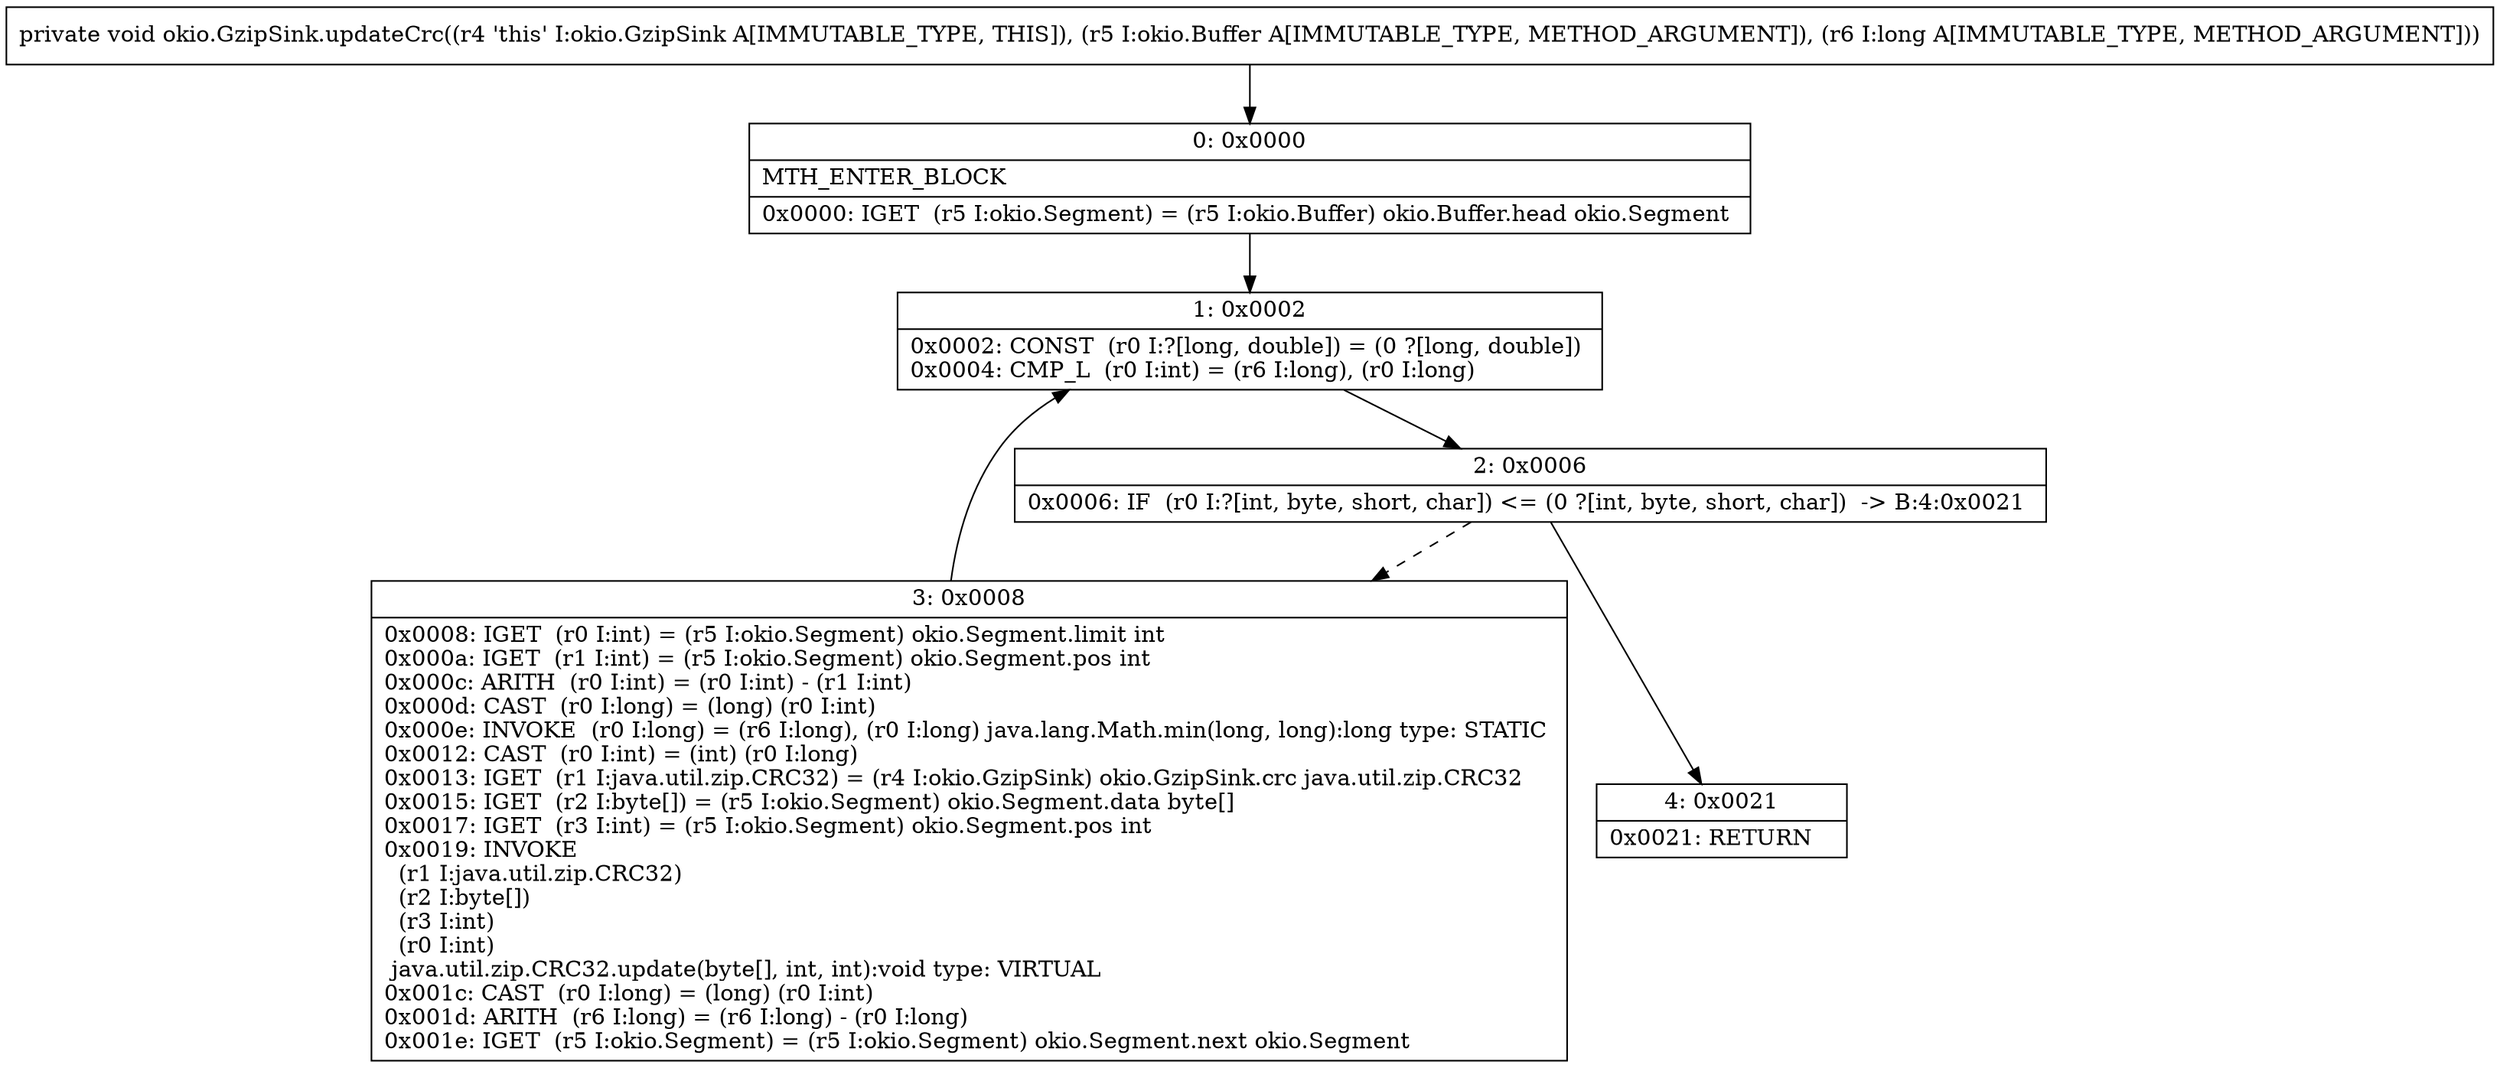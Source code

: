 digraph "CFG forokio.GzipSink.updateCrc(Lokio\/Buffer;J)V" {
Node_0 [shape=record,label="{0\:\ 0x0000|MTH_ENTER_BLOCK\l|0x0000: IGET  (r5 I:okio.Segment) = (r5 I:okio.Buffer) okio.Buffer.head okio.Segment \l}"];
Node_1 [shape=record,label="{1\:\ 0x0002|0x0002: CONST  (r0 I:?[long, double]) = (0 ?[long, double]) \l0x0004: CMP_L  (r0 I:int) = (r6 I:long), (r0 I:long) \l}"];
Node_2 [shape=record,label="{2\:\ 0x0006|0x0006: IF  (r0 I:?[int, byte, short, char]) \<= (0 ?[int, byte, short, char])  \-\> B:4:0x0021 \l}"];
Node_3 [shape=record,label="{3\:\ 0x0008|0x0008: IGET  (r0 I:int) = (r5 I:okio.Segment) okio.Segment.limit int \l0x000a: IGET  (r1 I:int) = (r5 I:okio.Segment) okio.Segment.pos int \l0x000c: ARITH  (r0 I:int) = (r0 I:int) \- (r1 I:int) \l0x000d: CAST  (r0 I:long) = (long) (r0 I:int) \l0x000e: INVOKE  (r0 I:long) = (r6 I:long), (r0 I:long) java.lang.Math.min(long, long):long type: STATIC \l0x0012: CAST  (r0 I:int) = (int) (r0 I:long) \l0x0013: IGET  (r1 I:java.util.zip.CRC32) = (r4 I:okio.GzipSink) okio.GzipSink.crc java.util.zip.CRC32 \l0x0015: IGET  (r2 I:byte[]) = (r5 I:okio.Segment) okio.Segment.data byte[] \l0x0017: IGET  (r3 I:int) = (r5 I:okio.Segment) okio.Segment.pos int \l0x0019: INVOKE  \l  (r1 I:java.util.zip.CRC32)\l  (r2 I:byte[])\l  (r3 I:int)\l  (r0 I:int)\l java.util.zip.CRC32.update(byte[], int, int):void type: VIRTUAL \l0x001c: CAST  (r0 I:long) = (long) (r0 I:int) \l0x001d: ARITH  (r6 I:long) = (r6 I:long) \- (r0 I:long) \l0x001e: IGET  (r5 I:okio.Segment) = (r5 I:okio.Segment) okio.Segment.next okio.Segment \l}"];
Node_4 [shape=record,label="{4\:\ 0x0021|0x0021: RETURN   \l}"];
MethodNode[shape=record,label="{private void okio.GzipSink.updateCrc((r4 'this' I:okio.GzipSink A[IMMUTABLE_TYPE, THIS]), (r5 I:okio.Buffer A[IMMUTABLE_TYPE, METHOD_ARGUMENT]), (r6 I:long A[IMMUTABLE_TYPE, METHOD_ARGUMENT])) }"];
MethodNode -> Node_0;
Node_0 -> Node_1;
Node_1 -> Node_2;
Node_2 -> Node_3[style=dashed];
Node_2 -> Node_4;
Node_3 -> Node_1;
}


